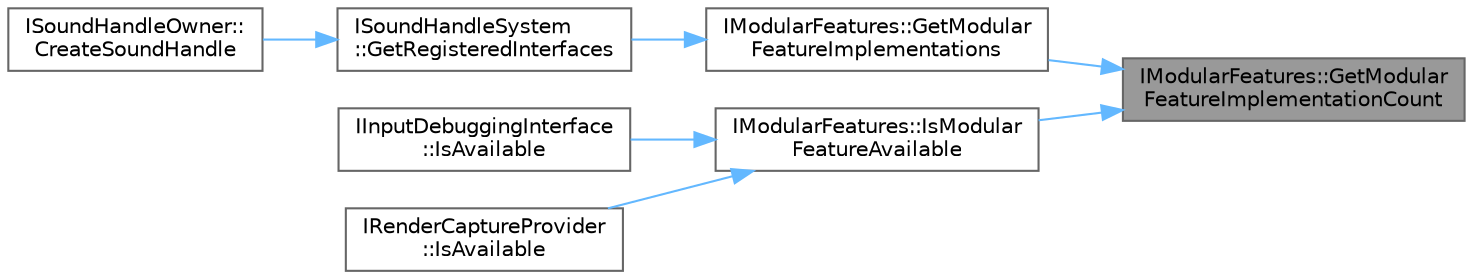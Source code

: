 digraph "IModularFeatures::GetModularFeatureImplementationCount"
{
 // INTERACTIVE_SVG=YES
 // LATEX_PDF_SIZE
  bgcolor="transparent";
  edge [fontname=Helvetica,fontsize=10,labelfontname=Helvetica,labelfontsize=10];
  node [fontname=Helvetica,fontsize=10,shape=box,height=0.2,width=0.4];
  rankdir="RL";
  Node1 [id="Node000001",label="IModularFeatures::GetModular\lFeatureImplementationCount",height=0.2,width=0.4,color="gray40", fillcolor="grey60", style="filled", fontcolor="black",tooltip="Returns the number of registered implementations of the specified feature type."];
  Node1 -> Node2 [id="edge1_Node000001_Node000002",dir="back",color="steelblue1",style="solid",tooltip=" "];
  Node2 [id="Node000002",label="IModularFeatures::GetModular\lFeatureImplementations",height=0.2,width=0.4,color="grey40", fillcolor="white", style="filled",URL="$db/d7d/classIModularFeatures.html#a615180c55fc3a3175ed174312cf5f21d",tooltip="Queries for one or more implementations of a single feature."];
  Node2 -> Node3 [id="edge2_Node000002_Node000003",dir="back",color="steelblue1",style="solid",tooltip=" "];
  Node3 [id="Node000003",label="ISoundHandleSystem\l::GetRegisteredInterfaces",height=0.2,width=0.4,color="grey40", fillcolor="white", style="filled",URL="$d9/d68/classISoundHandleSystem.html#a872f3f2fd55a32d56a38edb190756120",tooltip=" "];
  Node3 -> Node4 [id="edge3_Node000003_Node000004",dir="back",color="steelblue1",style="solid",tooltip=" "];
  Node4 [id="Node000004",label="ISoundHandleOwner::\lCreateSoundHandle",height=0.2,width=0.4,color="grey40", fillcolor="white", style="filled",URL="$d6/dc8/classISoundHandleOwner.html#a2c8dbb34ce86eb6dcdf11dbeaffc3ad0",tooltip=" "];
  Node1 -> Node5 [id="edge4_Node000001_Node000005",dir="back",color="steelblue1",style="solid",tooltip=" "];
  Node5 [id="Node000005",label="IModularFeatures::IsModular\lFeatureAvailable",height=0.2,width=0.4,color="grey40", fillcolor="white", style="filled",URL="$db/d7d/classIModularFeatures.html#a6ede2f3b53e5a9df446251eaa1e2ac60",tooltip="Checks to see if the specified feature is available."];
  Node5 -> Node6 [id="edge5_Node000005_Node000006",dir="back",color="steelblue1",style="solid",tooltip=" "];
  Node6 [id="Node000006",label="IInputDebuggingInterface\l::IsAvailable",height=0.2,width=0.4,color="grey40", fillcolor="white", style="filled",URL="$d6/dca/classIInputDebuggingInterface.html#a58ec0b4e5ef3133b14e1bf2ecc684d45",tooltip=" "];
  Node5 -> Node7 [id="edge6_Node000005_Node000007",dir="back",color="steelblue1",style="solid",tooltip=" "];
  Node7 [id="Node000007",label="IRenderCaptureProvider\l::IsAvailable",height=0.2,width=0.4,color="grey40", fillcolor="white", style="filled",URL="$de/d0a/classIRenderCaptureProvider.html#a2e82e0659fd43913e9fc1a8a4fa5d5ad",tooltip="Checks to see if the specified feature is available."];
}
